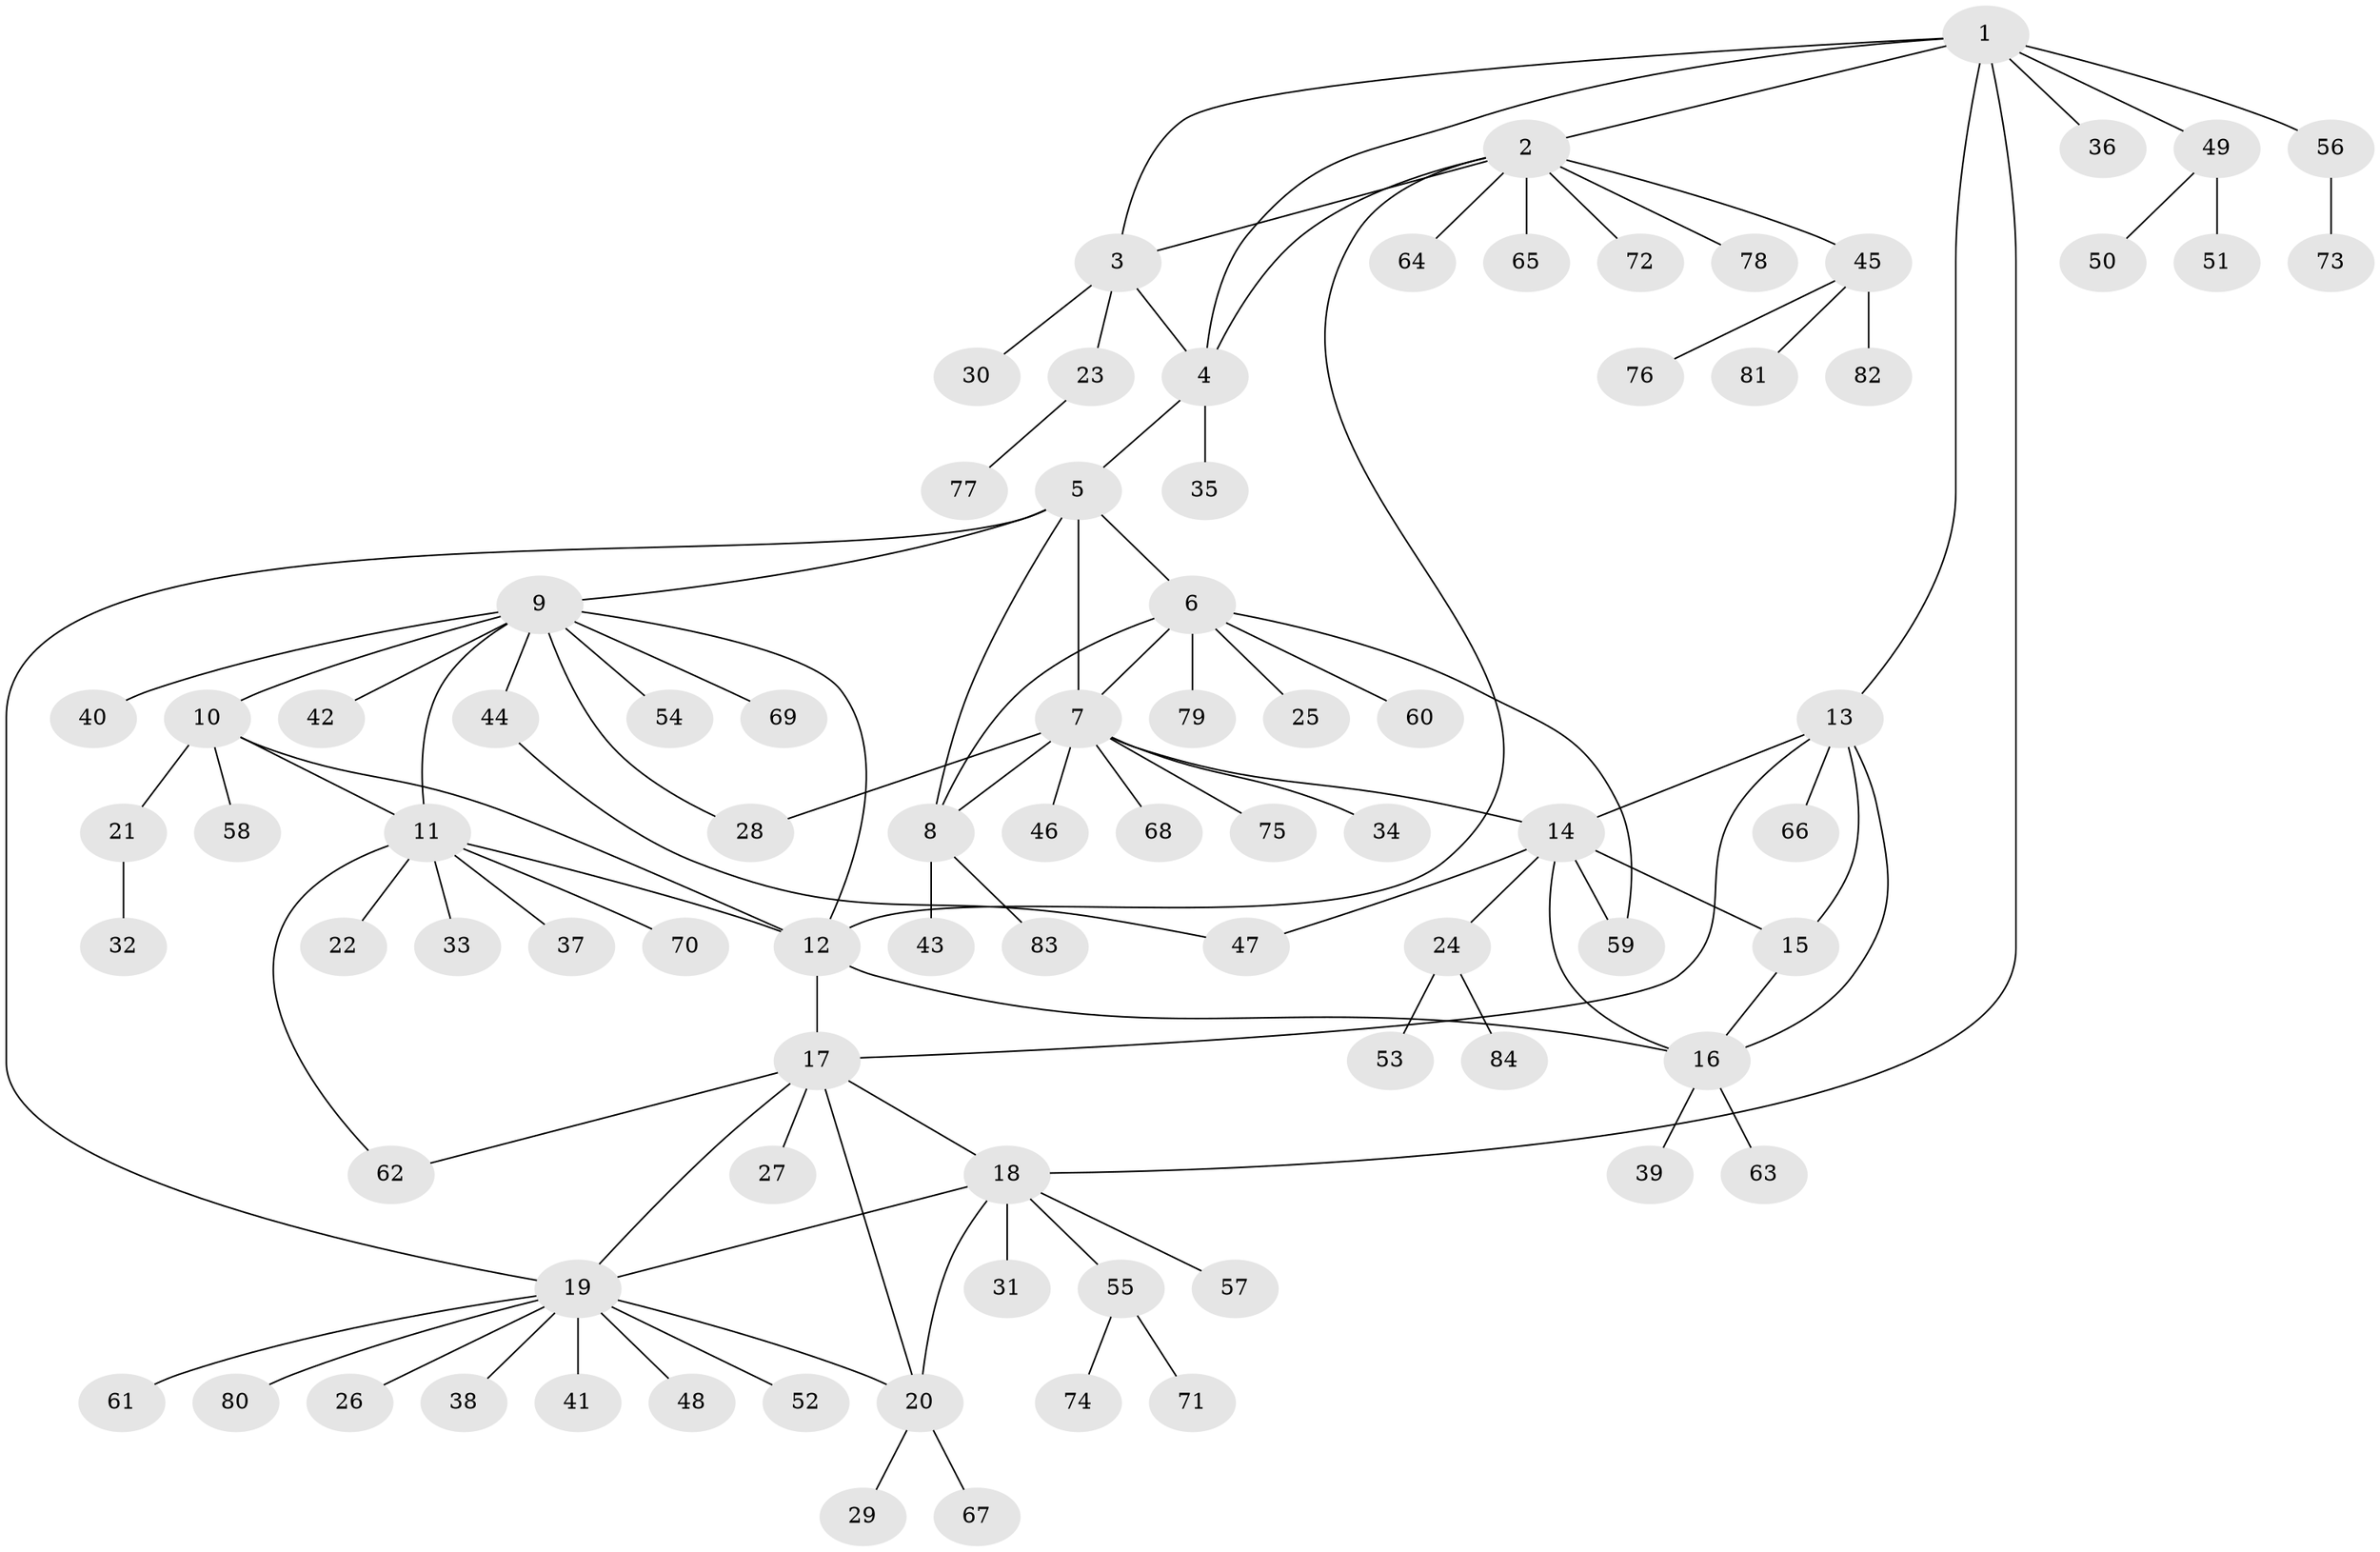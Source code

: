 // coarse degree distribution, {1: 0.72, 3: 0.12, 9: 0.08, 7: 0.04, 4: 0.04}
// Generated by graph-tools (version 1.1) at 2025/57/03/04/25 21:57:35]
// undirected, 84 vertices, 108 edges
graph export_dot {
graph [start="1"]
  node [color=gray90,style=filled];
  1;
  2;
  3;
  4;
  5;
  6;
  7;
  8;
  9;
  10;
  11;
  12;
  13;
  14;
  15;
  16;
  17;
  18;
  19;
  20;
  21;
  22;
  23;
  24;
  25;
  26;
  27;
  28;
  29;
  30;
  31;
  32;
  33;
  34;
  35;
  36;
  37;
  38;
  39;
  40;
  41;
  42;
  43;
  44;
  45;
  46;
  47;
  48;
  49;
  50;
  51;
  52;
  53;
  54;
  55;
  56;
  57;
  58;
  59;
  60;
  61;
  62;
  63;
  64;
  65;
  66;
  67;
  68;
  69;
  70;
  71;
  72;
  73;
  74;
  75;
  76;
  77;
  78;
  79;
  80;
  81;
  82;
  83;
  84;
  1 -- 2;
  1 -- 3;
  1 -- 4;
  1 -- 13;
  1 -- 18;
  1 -- 36;
  1 -- 49;
  1 -- 56;
  2 -- 3;
  2 -- 4;
  2 -- 12;
  2 -- 45;
  2 -- 64;
  2 -- 65;
  2 -- 72;
  2 -- 78;
  3 -- 4;
  3 -- 23;
  3 -- 30;
  4 -- 5;
  4 -- 35;
  5 -- 6;
  5 -- 7;
  5 -- 8;
  5 -- 9;
  5 -- 19;
  6 -- 7;
  6 -- 8;
  6 -- 25;
  6 -- 59;
  6 -- 60;
  6 -- 79;
  7 -- 8;
  7 -- 14;
  7 -- 28;
  7 -- 34;
  7 -- 46;
  7 -- 68;
  7 -- 75;
  8 -- 43;
  8 -- 83;
  9 -- 10;
  9 -- 11;
  9 -- 12;
  9 -- 28;
  9 -- 40;
  9 -- 42;
  9 -- 44;
  9 -- 54;
  9 -- 69;
  10 -- 11;
  10 -- 12;
  10 -- 21;
  10 -- 58;
  11 -- 12;
  11 -- 22;
  11 -- 33;
  11 -- 37;
  11 -- 62;
  11 -- 70;
  12 -- 16;
  12 -- 17;
  13 -- 14;
  13 -- 15;
  13 -- 16;
  13 -- 17;
  13 -- 66;
  14 -- 15;
  14 -- 16;
  14 -- 24;
  14 -- 47;
  14 -- 59;
  15 -- 16;
  16 -- 39;
  16 -- 63;
  17 -- 18;
  17 -- 19;
  17 -- 20;
  17 -- 27;
  17 -- 62;
  18 -- 19;
  18 -- 20;
  18 -- 31;
  18 -- 55;
  18 -- 57;
  19 -- 20;
  19 -- 26;
  19 -- 38;
  19 -- 41;
  19 -- 48;
  19 -- 52;
  19 -- 61;
  19 -- 80;
  20 -- 29;
  20 -- 67;
  21 -- 32;
  23 -- 77;
  24 -- 53;
  24 -- 84;
  44 -- 47;
  45 -- 76;
  45 -- 81;
  45 -- 82;
  49 -- 50;
  49 -- 51;
  55 -- 71;
  55 -- 74;
  56 -- 73;
}
